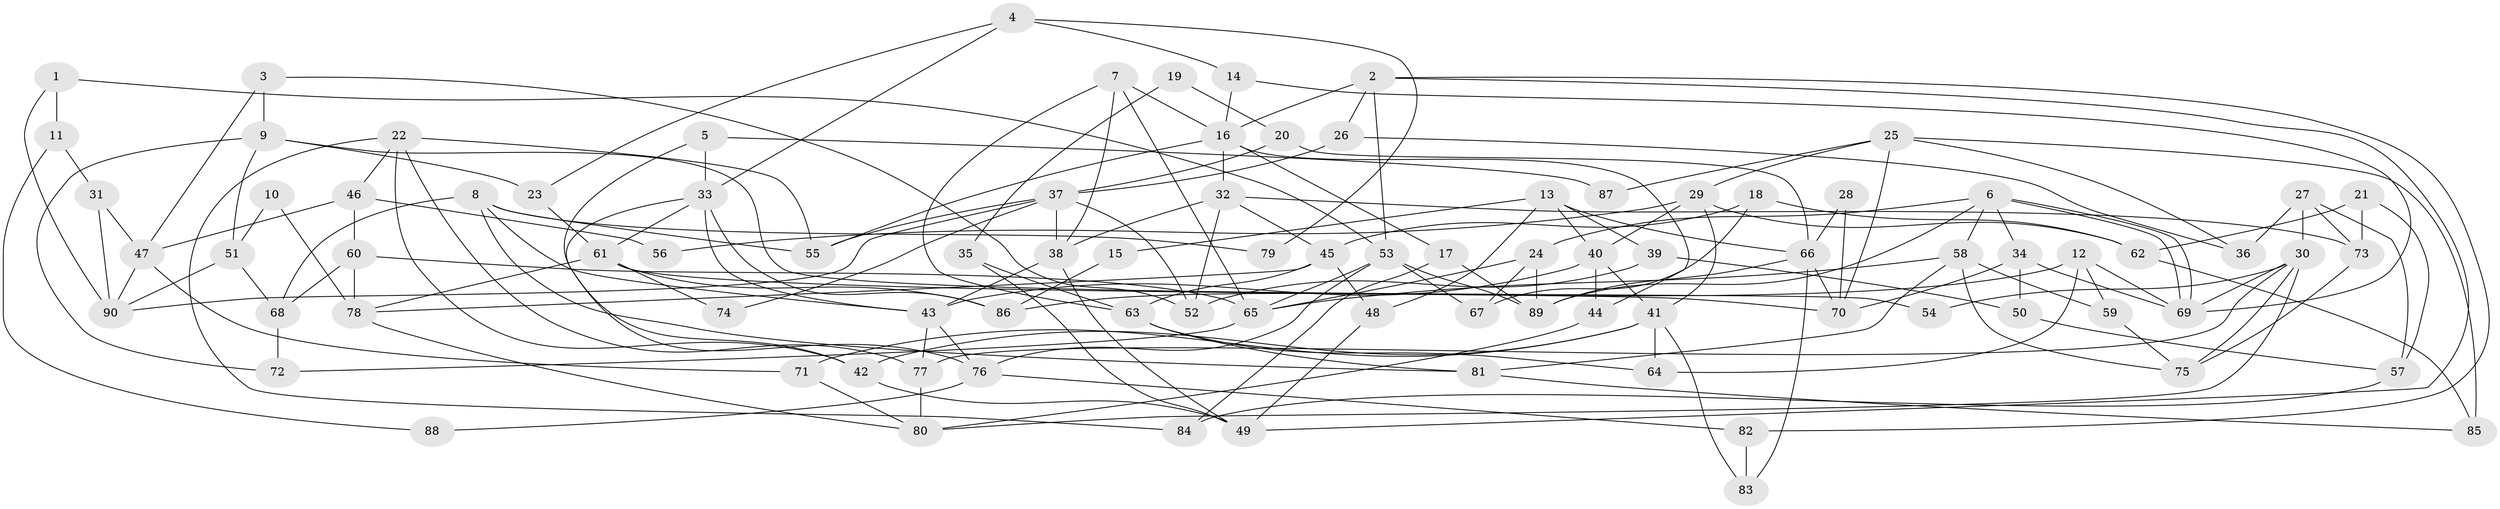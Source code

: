 // coarse degree distribution, {3: 0.19642857142857142, 5: 0.2857142857142857, 7: 0.125, 8: 0.07142857142857142, 9: 0.03571428571428571, 2: 0.08928571428571429, 6: 0.10714285714285714, 4: 0.08928571428571429}
// Generated by graph-tools (version 1.1) at 2025/23/03/03/25 07:23:56]
// undirected, 90 vertices, 180 edges
graph export_dot {
graph [start="1"]
  node [color=gray90,style=filled];
  1;
  2;
  3;
  4;
  5;
  6;
  7;
  8;
  9;
  10;
  11;
  12;
  13;
  14;
  15;
  16;
  17;
  18;
  19;
  20;
  21;
  22;
  23;
  24;
  25;
  26;
  27;
  28;
  29;
  30;
  31;
  32;
  33;
  34;
  35;
  36;
  37;
  38;
  39;
  40;
  41;
  42;
  43;
  44;
  45;
  46;
  47;
  48;
  49;
  50;
  51;
  52;
  53;
  54;
  55;
  56;
  57;
  58;
  59;
  60;
  61;
  62;
  63;
  64;
  65;
  66;
  67;
  68;
  69;
  70;
  71;
  72;
  73;
  74;
  75;
  76;
  77;
  78;
  79;
  80;
  81;
  82;
  83;
  84;
  85;
  86;
  87;
  88;
  89;
  90;
  1 -- 53;
  1 -- 90;
  1 -- 11;
  2 -- 16;
  2 -- 53;
  2 -- 26;
  2 -- 49;
  2 -- 82;
  3 -- 9;
  3 -- 52;
  3 -- 47;
  4 -- 14;
  4 -- 33;
  4 -- 23;
  4 -- 79;
  5 -- 76;
  5 -- 33;
  5 -- 87;
  6 -- 69;
  6 -- 69;
  6 -- 58;
  6 -- 24;
  6 -- 34;
  6 -- 89;
  7 -- 16;
  7 -- 38;
  7 -- 63;
  7 -- 65;
  8 -- 68;
  8 -- 43;
  8 -- 55;
  8 -- 79;
  8 -- 81;
  9 -- 72;
  9 -- 23;
  9 -- 51;
  9 -- 54;
  10 -- 51;
  10 -- 78;
  11 -- 31;
  11 -- 88;
  12 -- 64;
  12 -- 69;
  12 -- 59;
  12 -- 86;
  13 -- 66;
  13 -- 48;
  13 -- 15;
  13 -- 39;
  13 -- 40;
  14 -- 69;
  14 -- 16;
  15 -- 86;
  16 -- 55;
  16 -- 32;
  16 -- 17;
  16 -- 44;
  17 -- 89;
  17 -- 84;
  18 -- 67;
  18 -- 62;
  18 -- 45;
  19 -- 35;
  19 -- 20;
  20 -- 66;
  20 -- 37;
  21 -- 57;
  21 -- 73;
  21 -- 62;
  22 -- 55;
  22 -- 77;
  22 -- 42;
  22 -- 46;
  22 -- 84;
  23 -- 61;
  24 -- 65;
  24 -- 67;
  24 -- 89;
  25 -- 36;
  25 -- 29;
  25 -- 70;
  25 -- 85;
  25 -- 87;
  26 -- 37;
  26 -- 36;
  27 -- 30;
  27 -- 73;
  27 -- 36;
  27 -- 57;
  28 -- 66;
  28 -- 70;
  29 -- 40;
  29 -- 62;
  29 -- 41;
  29 -- 56;
  30 -- 69;
  30 -- 80;
  30 -- 54;
  30 -- 75;
  30 -- 77;
  31 -- 90;
  31 -- 47;
  32 -- 45;
  32 -- 38;
  32 -- 52;
  32 -- 73;
  33 -- 86;
  33 -- 42;
  33 -- 43;
  33 -- 61;
  34 -- 70;
  34 -- 50;
  34 -- 69;
  35 -- 49;
  35 -- 63;
  37 -- 38;
  37 -- 52;
  37 -- 55;
  37 -- 74;
  37 -- 90;
  38 -- 43;
  38 -- 49;
  39 -- 50;
  39 -- 52;
  40 -- 44;
  40 -- 41;
  40 -- 43;
  41 -- 42;
  41 -- 64;
  41 -- 71;
  41 -- 83;
  42 -- 49;
  43 -- 76;
  43 -- 77;
  44 -- 80;
  45 -- 63;
  45 -- 48;
  45 -- 78;
  46 -- 47;
  46 -- 56;
  46 -- 60;
  47 -- 71;
  47 -- 90;
  48 -- 49;
  50 -- 57;
  51 -- 90;
  51 -- 68;
  53 -- 89;
  53 -- 65;
  53 -- 67;
  53 -- 76;
  57 -- 84;
  58 -- 59;
  58 -- 65;
  58 -- 75;
  58 -- 81;
  59 -- 75;
  60 -- 78;
  60 -- 65;
  60 -- 68;
  61 -- 70;
  61 -- 74;
  61 -- 78;
  61 -- 86;
  62 -- 85;
  63 -- 81;
  63 -- 64;
  65 -- 72;
  66 -- 89;
  66 -- 83;
  66 -- 70;
  68 -- 72;
  71 -- 80;
  73 -- 75;
  76 -- 82;
  76 -- 88;
  77 -- 80;
  78 -- 80;
  81 -- 85;
  82 -- 83;
}

